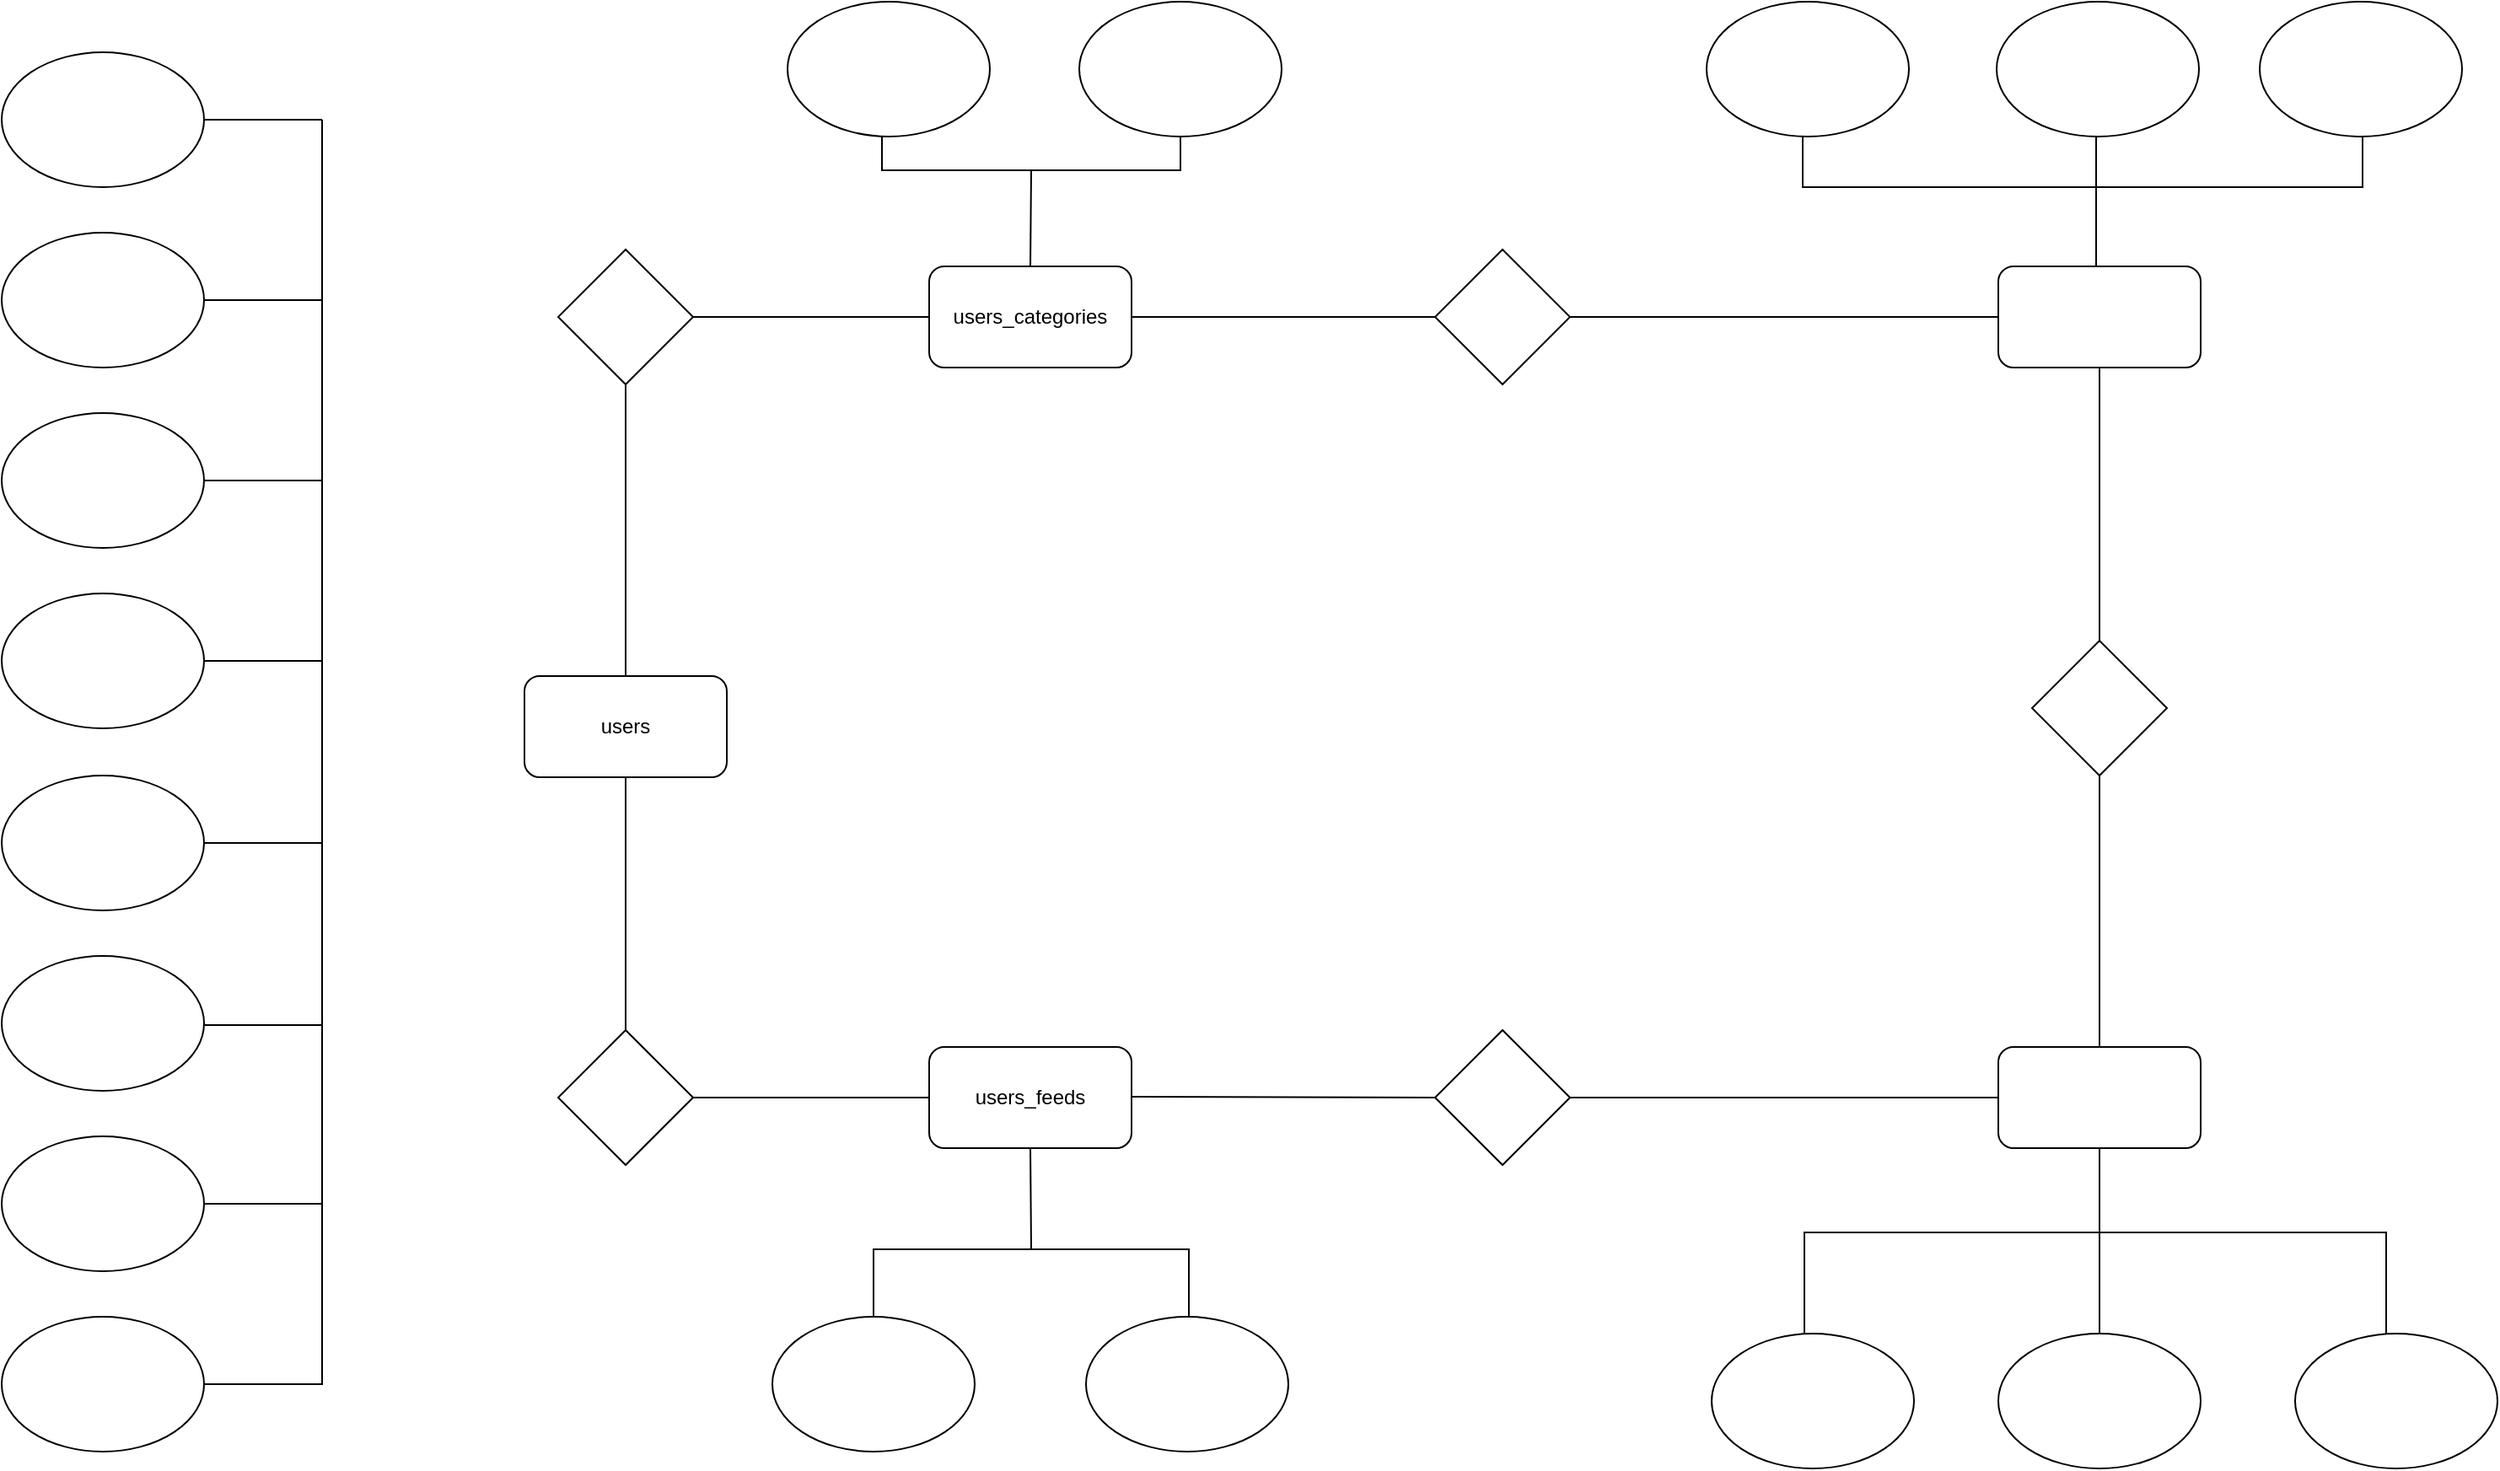 <mxfile version="26.0.13">
  <diagram id="C5RBs43oDa-KdzZeNtuy" name="Page-1">
    <mxGraphModel dx="3563" dy="962" grid="1" gridSize="10" guides="1" tooltips="1" connect="1" arrows="1" fold="1" page="1" pageScale="1" pageWidth="827" pageHeight="1169" math="0" shadow="0">
      <root>
        <mxCell id="WIyWlLk6GJQsqaUBKTNV-0" />
        <mxCell id="WIyWlLk6GJQsqaUBKTNV-1" parent="WIyWlLk6GJQsqaUBKTNV-0" />
        <mxCell id="qj_qt_bq18a2W61ubxum-1" value="" style="ellipse;whiteSpace=wrap;html=1;" vertex="1" parent="WIyWlLk6GJQsqaUBKTNV-1">
          <mxGeometry x="-830" y="80" width="120" height="80" as="geometry" />
        </mxCell>
        <mxCell id="qj_qt_bq18a2W61ubxum-2" value="" style="ellipse;whiteSpace=wrap;html=1;" vertex="1" parent="WIyWlLk6GJQsqaUBKTNV-1">
          <mxGeometry x="-830" y="187" width="120" height="80" as="geometry" />
        </mxCell>
        <mxCell id="qj_qt_bq18a2W61ubxum-3" value="" style="ellipse;whiteSpace=wrap;html=1;" vertex="1" parent="WIyWlLk6GJQsqaUBKTNV-1">
          <mxGeometry x="-830" y="294" width="120" height="80" as="geometry" />
        </mxCell>
        <mxCell id="qj_qt_bq18a2W61ubxum-4" value="" style="ellipse;whiteSpace=wrap;html=1;" vertex="1" parent="WIyWlLk6GJQsqaUBKTNV-1">
          <mxGeometry x="-830" y="401" width="120" height="80" as="geometry" />
        </mxCell>
        <mxCell id="qj_qt_bq18a2W61ubxum-5" value="" style="ellipse;whiteSpace=wrap;html=1;flipV=1;" vertex="1" parent="WIyWlLk6GJQsqaUBKTNV-1">
          <mxGeometry x="-830" y="509" width="120" height="80" as="geometry" />
        </mxCell>
        <mxCell id="qj_qt_bq18a2W61ubxum-6" value="" style="ellipse;whiteSpace=wrap;html=1;" vertex="1" parent="WIyWlLk6GJQsqaUBKTNV-1">
          <mxGeometry x="-830" y="616" width="120" height="80" as="geometry" />
        </mxCell>
        <mxCell id="qj_qt_bq18a2W61ubxum-7" value="" style="ellipse;whiteSpace=wrap;html=1;" vertex="1" parent="WIyWlLk6GJQsqaUBKTNV-1">
          <mxGeometry x="-830" y="723" width="120" height="80" as="geometry" />
        </mxCell>
        <mxCell id="qj_qt_bq18a2W61ubxum-8" value="users" style="rounded=1;whiteSpace=wrap;html=1;" vertex="1" parent="WIyWlLk6GJQsqaUBKTNV-1">
          <mxGeometry x="-520" y="450" width="120" height="60" as="geometry" />
        </mxCell>
        <mxCell id="qj_qt_bq18a2W61ubxum-9" value="" style="ellipse;whiteSpace=wrap;html=1;" vertex="1" parent="WIyWlLk6GJQsqaUBKTNV-1">
          <mxGeometry x="-830" y="830" width="120" height="80" as="geometry" />
        </mxCell>
        <mxCell id="qj_qt_bq18a2W61ubxum-10" value="users_categories" style="rounded=1;whiteSpace=wrap;html=1;" vertex="1" parent="WIyWlLk6GJQsqaUBKTNV-1">
          <mxGeometry x="-280" y="207" width="120" height="60" as="geometry" />
        </mxCell>
        <mxCell id="qj_qt_bq18a2W61ubxum-11" value="users_feeds" style="rounded=1;whiteSpace=wrap;html=1;" vertex="1" parent="WIyWlLk6GJQsqaUBKTNV-1">
          <mxGeometry x="-280" y="670" width="120" height="60" as="geometry" />
        </mxCell>
        <mxCell id="qj_qt_bq18a2W61ubxum-12" value="" style="rhombus;whiteSpace=wrap;html=1;" vertex="1" parent="WIyWlLk6GJQsqaUBKTNV-1">
          <mxGeometry x="-500" y="660" width="80" height="80" as="geometry" />
        </mxCell>
        <mxCell id="qj_qt_bq18a2W61ubxum-13" value="" style="rhombus;whiteSpace=wrap;html=1;" vertex="1" parent="WIyWlLk6GJQsqaUBKTNV-1">
          <mxGeometry x="-500" y="197" width="80" height="80" as="geometry" />
        </mxCell>
        <mxCell id="qj_qt_bq18a2W61ubxum-14" value="" style="rhombus;whiteSpace=wrap;html=1;" vertex="1" parent="WIyWlLk6GJQsqaUBKTNV-1">
          <mxGeometry x="20" y="197" width="80" height="80" as="geometry" />
        </mxCell>
        <mxCell id="qj_qt_bq18a2W61ubxum-15" value="" style="rhombus;whiteSpace=wrap;html=1;direction=south;" vertex="1" parent="WIyWlLk6GJQsqaUBKTNV-1">
          <mxGeometry x="20" y="660" width="80" height="80" as="geometry" />
        </mxCell>
        <mxCell id="qj_qt_bq18a2W61ubxum-16" value="" style="rounded=1;whiteSpace=wrap;html=1;" vertex="1" parent="WIyWlLk6GJQsqaUBKTNV-1">
          <mxGeometry x="354" y="207" width="120" height="60" as="geometry" />
        </mxCell>
        <mxCell id="qj_qt_bq18a2W61ubxum-17" value="" style="rounded=1;whiteSpace=wrap;html=1;" vertex="1" parent="WIyWlLk6GJQsqaUBKTNV-1">
          <mxGeometry x="354" y="670" width="120" height="60" as="geometry" />
        </mxCell>
        <mxCell id="qj_qt_bq18a2W61ubxum-18" value="" style="rhombus;whiteSpace=wrap;html=1;" vertex="1" parent="WIyWlLk6GJQsqaUBKTNV-1">
          <mxGeometry x="374" y="429" width="80" height="80" as="geometry" />
        </mxCell>
        <mxCell id="qj_qt_bq18a2W61ubxum-19" value="" style="ellipse;whiteSpace=wrap;html=1;" vertex="1" parent="WIyWlLk6GJQsqaUBKTNV-1">
          <mxGeometry x="-364" y="50" width="120" height="80" as="geometry" />
        </mxCell>
        <mxCell id="qj_qt_bq18a2W61ubxum-21" value="" style="ellipse;whiteSpace=wrap;html=1;" vertex="1" parent="WIyWlLk6GJQsqaUBKTNV-1">
          <mxGeometry x="-191" y="50" width="120" height="80" as="geometry" />
        </mxCell>
        <mxCell id="qj_qt_bq18a2W61ubxum-22" value="" style="ellipse;whiteSpace=wrap;html=1;" vertex="1" parent="WIyWlLk6GJQsqaUBKTNV-1">
          <mxGeometry x="-373" y="830" width="120" height="80" as="geometry" />
        </mxCell>
        <mxCell id="qj_qt_bq18a2W61ubxum-23" value="" style="ellipse;whiteSpace=wrap;html=1;" vertex="1" parent="WIyWlLk6GJQsqaUBKTNV-1">
          <mxGeometry x="-187" y="830" width="120" height="80" as="geometry" />
        </mxCell>
        <mxCell id="qj_qt_bq18a2W61ubxum-25" value="" style="ellipse;whiteSpace=wrap;html=1;" vertex="1" parent="WIyWlLk6GJQsqaUBKTNV-1">
          <mxGeometry x="181" y="50" width="120" height="80" as="geometry" />
        </mxCell>
        <mxCell id="qj_qt_bq18a2W61ubxum-26" value="" style="ellipse;whiteSpace=wrap;html=1;" vertex="1" parent="WIyWlLk6GJQsqaUBKTNV-1">
          <mxGeometry x="353" y="50" width="120" height="80" as="geometry" />
        </mxCell>
        <mxCell id="qj_qt_bq18a2W61ubxum-29" value="" style="ellipse;whiteSpace=wrap;html=1;" vertex="1" parent="WIyWlLk6GJQsqaUBKTNV-1">
          <mxGeometry x="184" y="840" width="120" height="80" as="geometry" />
        </mxCell>
        <mxCell id="qj_qt_bq18a2W61ubxum-30" value="" style="ellipse;whiteSpace=wrap;html=1;" vertex="1" parent="WIyWlLk6GJQsqaUBKTNV-1">
          <mxGeometry x="354" y="840" width="120" height="80" as="geometry" />
        </mxCell>
        <mxCell id="qj_qt_bq18a2W61ubxum-31" value="" style="ellipse;whiteSpace=wrap;html=1;" vertex="1" parent="WIyWlLk6GJQsqaUBKTNV-1">
          <mxGeometry x="509" y="50" width="120" height="80" as="geometry" />
        </mxCell>
        <mxCell id="qj_qt_bq18a2W61ubxum-33" value="" style="ellipse;whiteSpace=wrap;html=1;" vertex="1" parent="WIyWlLk6GJQsqaUBKTNV-1">
          <mxGeometry x="530" y="840" width="120" height="80" as="geometry" />
        </mxCell>
        <mxCell id="qj_qt_bq18a2W61ubxum-36" value="" style="endArrow=none;html=1;rounded=0;exitX=0.5;exitY=0;exitDx=0;exitDy=0;entryX=0.5;entryY=1;entryDx=0;entryDy=0;" edge="1" parent="WIyWlLk6GJQsqaUBKTNV-1" source="qj_qt_bq18a2W61ubxum-8" target="qj_qt_bq18a2W61ubxum-13">
          <mxGeometry width="50" height="50" relative="1" as="geometry">
            <mxPoint x="-475" y="390" as="sourcePoint" />
            <mxPoint x="-425" y="340" as="targetPoint" />
          </mxGeometry>
        </mxCell>
        <mxCell id="qj_qt_bq18a2W61ubxum-37" value="" style="endArrow=none;html=1;rounded=0;entryX=0.5;entryY=1;entryDx=0;entryDy=0;exitX=0.5;exitY=0;exitDx=0;exitDy=0;" edge="1" parent="WIyWlLk6GJQsqaUBKTNV-1" source="qj_qt_bq18a2W61ubxum-12" target="qj_qt_bq18a2W61ubxum-8">
          <mxGeometry width="50" height="50" relative="1" as="geometry">
            <mxPoint x="-488" y="609.5" as="sourcePoint" />
            <mxPoint x="-438" y="559.5" as="targetPoint" />
          </mxGeometry>
        </mxCell>
        <mxCell id="qj_qt_bq18a2W61ubxum-38" value="" style="endArrow=none;html=1;rounded=0;entryX=0;entryY=0.5;entryDx=0;entryDy=0;exitX=1;exitY=0.5;exitDx=0;exitDy=0;" edge="1" parent="WIyWlLk6GJQsqaUBKTNV-1" source="qj_qt_bq18a2W61ubxum-12" target="qj_qt_bq18a2W61ubxum-11">
          <mxGeometry width="50" height="50" relative="1" as="geometry">
            <mxPoint x="-390" y="725" as="sourcePoint" />
            <mxPoint x="-340" y="675" as="targetPoint" />
          </mxGeometry>
        </mxCell>
        <mxCell id="qj_qt_bq18a2W61ubxum-39" value="" style="endArrow=none;html=1;rounded=0;entryX=0.5;entryY=1;entryDx=0;entryDy=0;exitX=1;exitY=0.5;exitDx=0;exitDy=0;" edge="1" parent="WIyWlLk6GJQsqaUBKTNV-1" target="qj_qt_bq18a2W61ubxum-15">
          <mxGeometry width="50" height="50" relative="1" as="geometry">
            <mxPoint x="-160" y="699.5" as="sourcePoint" />
            <mxPoint x="-20" y="699.5" as="targetPoint" />
          </mxGeometry>
        </mxCell>
        <mxCell id="qj_qt_bq18a2W61ubxum-40" value="" style="endArrow=none;html=1;rounded=0;entryX=0;entryY=0.5;entryDx=0;entryDy=0;exitX=1;exitY=0.5;exitDx=0;exitDy=0;" edge="1" parent="WIyWlLk6GJQsqaUBKTNV-1" source="qj_qt_bq18a2W61ubxum-13" target="qj_qt_bq18a2W61ubxum-10">
          <mxGeometry width="50" height="50" relative="1" as="geometry">
            <mxPoint x="-400" y="250" as="sourcePoint" />
            <mxPoint x="-310" y="240" as="targetPoint" />
          </mxGeometry>
        </mxCell>
        <mxCell id="qj_qt_bq18a2W61ubxum-41" value="" style="endArrow=none;html=1;rounded=0;entryX=0;entryY=0.5;entryDx=0;entryDy=0;exitX=1;exitY=0.5;exitDx=0;exitDy=0;" edge="1" parent="WIyWlLk6GJQsqaUBKTNV-1" source="qj_qt_bq18a2W61ubxum-10" target="qj_qt_bq18a2W61ubxum-14">
          <mxGeometry width="50" height="50" relative="1" as="geometry">
            <mxPoint x="-100" y="267" as="sourcePoint" />
            <mxPoint x="-50" y="217" as="targetPoint" />
          </mxGeometry>
        </mxCell>
        <mxCell id="qj_qt_bq18a2W61ubxum-42" value="" style="endArrow=none;html=1;rounded=0;exitX=1;exitY=0.5;exitDx=0;exitDy=0;entryX=0;entryY=0.5;entryDx=0;entryDy=0;" edge="1" parent="WIyWlLk6GJQsqaUBKTNV-1" source="qj_qt_bq18a2W61ubxum-14" target="qj_qt_bq18a2W61ubxum-16">
          <mxGeometry width="50" height="50" relative="1" as="geometry">
            <mxPoint x="280" y="320" as="sourcePoint" />
            <mxPoint x="330" y="270" as="targetPoint" />
            <Array as="points" />
          </mxGeometry>
        </mxCell>
        <mxCell id="qj_qt_bq18a2W61ubxum-43" value="" style="endArrow=none;html=1;rounded=0;entryX=0.5;entryY=1;entryDx=0;entryDy=0;exitX=0.5;exitY=0;exitDx=0;exitDy=0;" edge="1" parent="WIyWlLk6GJQsqaUBKTNV-1" source="qj_qt_bq18a2W61ubxum-18" target="qj_qt_bq18a2W61ubxum-16">
          <mxGeometry width="50" height="50" relative="1" as="geometry">
            <mxPoint x="389" y="390" as="sourcePoint" />
            <mxPoint x="439" y="340" as="targetPoint" />
          </mxGeometry>
        </mxCell>
        <mxCell id="qj_qt_bq18a2W61ubxum-44" value="" style="endArrow=none;html=1;rounded=0;entryX=0.5;entryY=1;entryDx=0;entryDy=0;exitX=0.5;exitY=0;exitDx=0;exitDy=0;" edge="1" parent="WIyWlLk6GJQsqaUBKTNV-1" source="qj_qt_bq18a2W61ubxum-17" target="qj_qt_bq18a2W61ubxum-18">
          <mxGeometry width="50" height="50" relative="1" as="geometry">
            <mxPoint x="389" y="635" as="sourcePoint" />
            <mxPoint x="439" y="585" as="targetPoint" />
          </mxGeometry>
        </mxCell>
        <mxCell id="qj_qt_bq18a2W61ubxum-45" value="" style="endArrow=none;html=1;rounded=0;entryX=0;entryY=0.5;entryDx=0;entryDy=0;exitX=0.5;exitY=0;exitDx=0;exitDy=0;" edge="1" parent="WIyWlLk6GJQsqaUBKTNV-1" source="qj_qt_bq18a2W61ubxum-15" target="qj_qt_bq18a2W61ubxum-17">
          <mxGeometry width="50" height="50" relative="1" as="geometry">
            <mxPoint x="190" y="725" as="sourcePoint" />
            <mxPoint x="240" y="675" as="targetPoint" />
          </mxGeometry>
        </mxCell>
        <mxCell id="qj_qt_bq18a2W61ubxum-46" value="" style="endArrow=none;html=1;rounded=0;exitX=0;exitY=0;exitDx=0;exitDy=0;" edge="1" parent="WIyWlLk6GJQsqaUBKTNV-1" source="qj_qt_bq18a2W61ubxum-48">
          <mxGeometry width="50" height="50" relative="1" as="geometry">
            <mxPoint x="-640" y="880" as="sourcePoint" />
            <mxPoint x="-640" y="120" as="targetPoint" />
          </mxGeometry>
        </mxCell>
        <mxCell id="qj_qt_bq18a2W61ubxum-48" value="" style="shape=partialRectangle;whiteSpace=wrap;html=1;bottom=0;right=0;fillColor=none;rotation=-180;" vertex="1" parent="WIyWlLk6GJQsqaUBKTNV-1">
          <mxGeometry x="-710" y="850" width="70" height="20" as="geometry" />
        </mxCell>
        <mxCell id="qj_qt_bq18a2W61ubxum-51" value="" style="line;strokeWidth=1;html=1;" vertex="1" parent="WIyWlLk6GJQsqaUBKTNV-1">
          <mxGeometry x="-710" y="758" width="70" height="10" as="geometry" />
        </mxCell>
        <mxCell id="qj_qt_bq18a2W61ubxum-52" value="" style="line;strokeWidth=1;html=1;" vertex="1" parent="WIyWlLk6GJQsqaUBKTNV-1">
          <mxGeometry x="-710" y="652" width="70" height="10" as="geometry" />
        </mxCell>
        <mxCell id="qj_qt_bq18a2W61ubxum-53" value="" style="line;strokeWidth=1;html=1;" vertex="1" parent="WIyWlLk6GJQsqaUBKTNV-1">
          <mxGeometry x="-710" y="544" width="70" height="10" as="geometry" />
        </mxCell>
        <mxCell id="qj_qt_bq18a2W61ubxum-54" value="" style="line;strokeWidth=1;html=1;" vertex="1" parent="WIyWlLk6GJQsqaUBKTNV-1">
          <mxGeometry x="-710" y="115" width="70" height="10" as="geometry" />
        </mxCell>
        <mxCell id="qj_qt_bq18a2W61ubxum-57" value="" style="line;strokeWidth=1;html=1;" vertex="1" parent="WIyWlLk6GJQsqaUBKTNV-1">
          <mxGeometry x="-710" y="222" width="70" height="10" as="geometry" />
        </mxCell>
        <mxCell id="qj_qt_bq18a2W61ubxum-58" value="" style="line;strokeWidth=1;html=1;" vertex="1" parent="WIyWlLk6GJQsqaUBKTNV-1">
          <mxGeometry x="-710" y="329" width="70" height="10" as="geometry" />
        </mxCell>
        <mxCell id="qj_qt_bq18a2W61ubxum-59" value="" style="line;strokeWidth=1;html=1;" vertex="1" parent="WIyWlLk6GJQsqaUBKTNV-1">
          <mxGeometry x="-710" y="436" width="70" height="10" as="geometry" />
        </mxCell>
        <mxCell id="qj_qt_bq18a2W61ubxum-65" value="" style="endArrow=none;html=1;rounded=0;exitX=0.5;exitY=0;exitDx=0;exitDy=0;entryX=0.5;entryY=1;entryDx=0;entryDy=0;" edge="1" parent="WIyWlLk6GJQsqaUBKTNV-1" source="qj_qt_bq18a2W61ubxum-10" target="qj_qt_bq18a2W61ubxum-80">
          <mxGeometry width="50" height="50" relative="1" as="geometry">
            <mxPoint x="-510" y="350" as="sourcePoint" />
            <mxPoint x="-212" y="160" as="targetPoint" />
          </mxGeometry>
        </mxCell>
        <mxCell id="qj_qt_bq18a2W61ubxum-66" value="" style="shape=partialRectangle;whiteSpace=wrap;html=1;bottom=0;right=0;fillColor=none;direction=west;" vertex="1" parent="WIyWlLk6GJQsqaUBKTNV-1">
          <mxGeometry x="332" y="130" width="80" height="30" as="geometry" />
        </mxCell>
        <mxCell id="qj_qt_bq18a2W61ubxum-67" value="" style="shape=partialRectangle;whiteSpace=wrap;html=1;bottom=1;right=0;fillColor=none;top=0;" vertex="1" parent="WIyWlLk6GJQsqaUBKTNV-1">
          <mxGeometry x="238" y="130" width="94" height="30" as="geometry" />
        </mxCell>
        <mxCell id="qj_qt_bq18a2W61ubxum-68" value="" style="endArrow=none;html=1;rounded=0;entryX=0;entryY=0;entryDx=0;entryDy=0;exitX=0.5;exitY=0;exitDx=0;exitDy=0;" edge="1" parent="WIyWlLk6GJQsqaUBKTNV-1" target="qj_qt_bq18a2W61ubxum-66">
          <mxGeometry width="50" height="50" relative="1" as="geometry">
            <mxPoint x="412" y="207" as="sourcePoint" />
            <mxPoint x="172" y="300" as="targetPoint" />
          </mxGeometry>
        </mxCell>
        <mxCell id="qj_qt_bq18a2W61ubxum-72" value="" style="shape=partialRectangle;whiteSpace=wrap;html=1;bottom=1;right=1;fillColor=none;top=0;left=0;" vertex="1" parent="WIyWlLk6GJQsqaUBKTNV-1">
          <mxGeometry x="412" y="130" width="158" height="30" as="geometry" />
        </mxCell>
        <mxCell id="qj_qt_bq18a2W61ubxum-73" value="" style="shape=partialRectangle;whiteSpace=wrap;html=1;bottom=1;right=1;left=1;top=0;fillColor=none;routingCenterX=-0.5;rotation=-180;" vertex="1" parent="WIyWlLk6GJQsqaUBKTNV-1">
          <mxGeometry x="-313" y="790" width="187" height="40" as="geometry" />
        </mxCell>
        <mxCell id="qj_qt_bq18a2W61ubxum-75" value="" style="endArrow=none;html=1;rounded=0;entryX=0.5;entryY=1;entryDx=0;entryDy=0;exitX=0.5;exitY=1;exitDx=0;exitDy=0;" edge="1" parent="WIyWlLk6GJQsqaUBKTNV-1" source="qj_qt_bq18a2W61ubxum-73" target="qj_qt_bq18a2W61ubxum-11">
          <mxGeometry width="50" height="50" relative="1" as="geometry">
            <mxPoint x="-200" y="770" as="sourcePoint" />
            <mxPoint x="-150" y="720" as="targetPoint" />
          </mxGeometry>
        </mxCell>
        <mxCell id="qj_qt_bq18a2W61ubxum-76" value="" style="shape=partialRectangle;whiteSpace=wrap;html=1;bottom=1;right=1;left=1;top=0;fillColor=none;routingCenterX=-0.5;rotation=-180;" vertex="1" parent="WIyWlLk6GJQsqaUBKTNV-1">
          <mxGeometry x="239" y="780" width="175" height="60" as="geometry" />
        </mxCell>
        <mxCell id="qj_qt_bq18a2W61ubxum-77" value="" style="shape=partialRectangle;whiteSpace=wrap;html=1;bottom=0;right=1;fillColor=none;left=0;" vertex="1" parent="WIyWlLk6GJQsqaUBKTNV-1">
          <mxGeometry x="414" y="780" width="170" height="60" as="geometry" />
        </mxCell>
        <mxCell id="qj_qt_bq18a2W61ubxum-79" value="" style="endArrow=none;html=1;rounded=0;entryX=0.5;entryY=1;entryDx=0;entryDy=0;exitX=0;exitY=0;exitDx=0;exitDy=0;" edge="1" parent="WIyWlLk6GJQsqaUBKTNV-1" source="qj_qt_bq18a2W61ubxum-77" target="qj_qt_bq18a2W61ubxum-17">
          <mxGeometry width="50" height="50" relative="1" as="geometry">
            <mxPoint x="360" y="680" as="sourcePoint" />
            <mxPoint x="410" y="630" as="targetPoint" />
          </mxGeometry>
        </mxCell>
        <mxCell id="qj_qt_bq18a2W61ubxum-80" value="" style="shape=partialRectangle;whiteSpace=wrap;html=1;bottom=1;right=1;left=1;top=0;fillColor=none;routingCenterX=-0.5;" vertex="1" parent="WIyWlLk6GJQsqaUBKTNV-1">
          <mxGeometry x="-308" y="130" width="177" height="20" as="geometry" />
        </mxCell>
      </root>
    </mxGraphModel>
  </diagram>
</mxfile>
